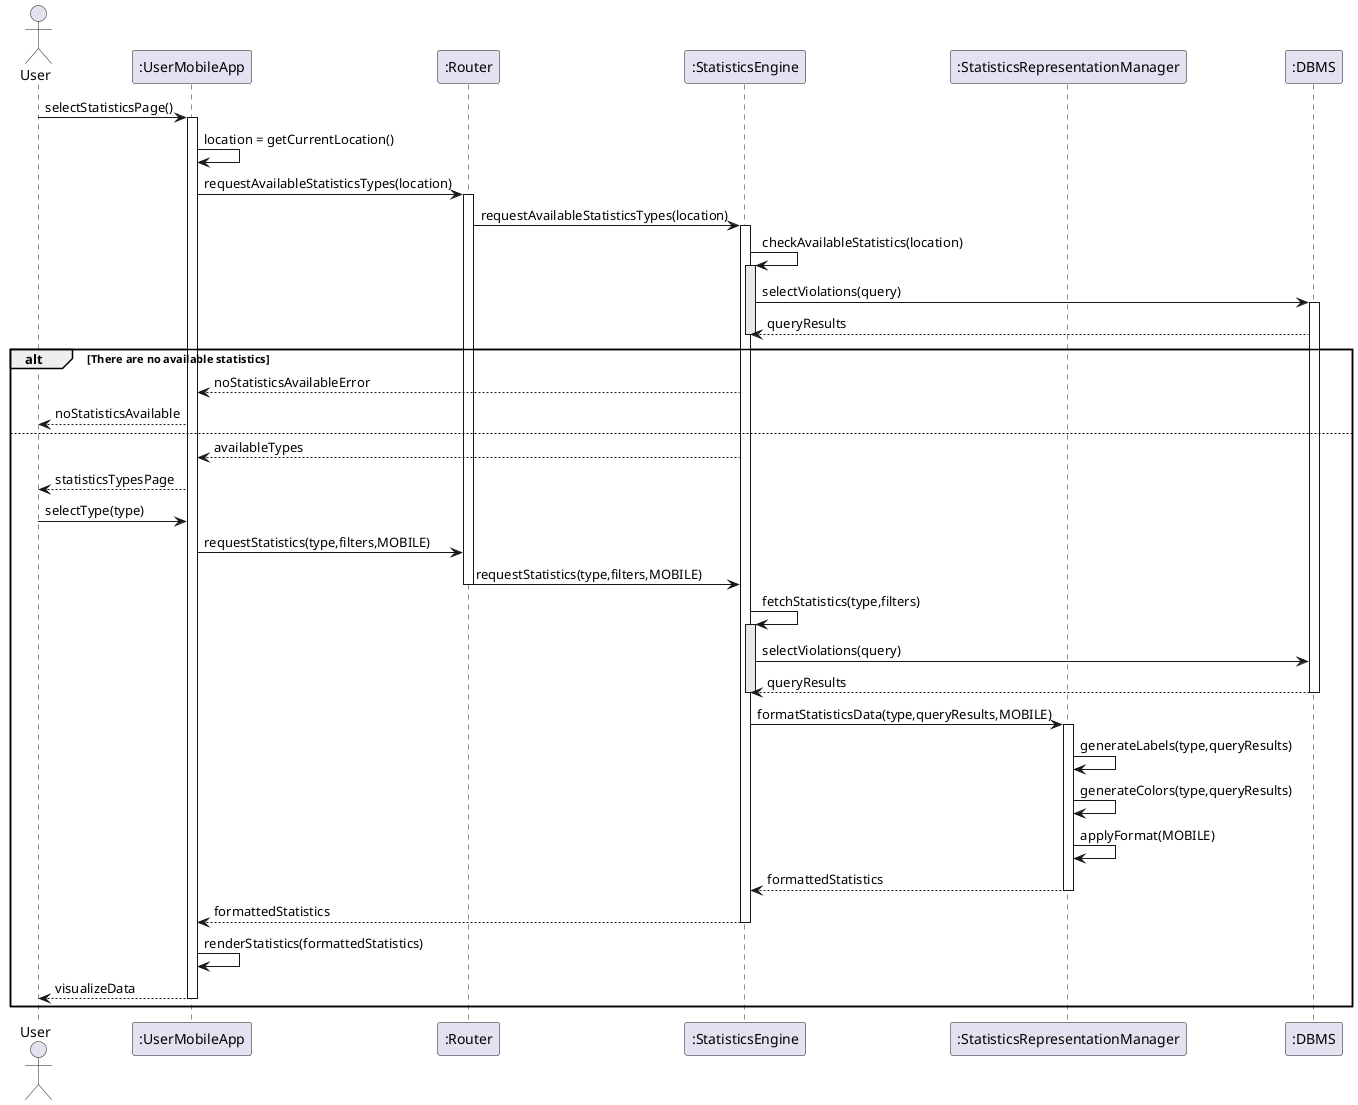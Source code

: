 @startuml dd_sequence_diagram_uc_1_4
skinparam Shadowing false

actor User as U
participant ":UserMobileApp" as UMA
participant ":Router" as R
participant ":StatisticsEngine" as SE
participant ":StatisticsRepresentationManager" as SRM
participant ":DBMS" as DBMS

U -> UMA : selectStatisticsPage()
activate UMA
UMA -> UMA : location = getCurrentLocation()
UMA -> R : requestAvailableStatisticsTypes(location)
activate R
R -> SE : requestAvailableStatisticsTypes(location)
activate SE
SE -> SE : checkAvailableStatistics(location)
activate SE #e8e8e8
SE -> DBMS : selectViolations(query)
activate DBMS
DBMS --> SE : queryResults
deactivate SE
alt There are no available statistics
SE --> UMA : noStatisticsAvailableError
UMA --> U : noStatisticsAvailable
else
SE --> UMA : availableTypes
UMA --> U : statisticsTypesPage
U -> UMA : selectType(type)
UMA -> R : requestStatistics(type,filters,MOBILE)
R -> SE : requestStatistics(type,filters,MOBILE)
deactivate R
SE -> SE : fetchStatistics(type,filters)
activate SE #e8e8e8
SE -> DBMS : selectViolations(query)
DBMS --> SE : queryResults
deactivate DBMS
deactivate SE
SE -> SRM : formatStatisticsData(type,queryResults,MOBILE)
activate SRM
SRM -> SRM : generateLabels(type,queryResults)
SRM -> SRM : generateColors(type,queryResults)
SRM -> SRM : applyFormat(MOBILE)
SRM --> SE : formattedStatistics
deactivate SRM
SE --> UMA : formattedStatistics
deactivate SE
UMA -> UMA : renderStatistics(formattedStatistics)
UMA --> U : visualizeData
deactivate UMA
end

@enduml